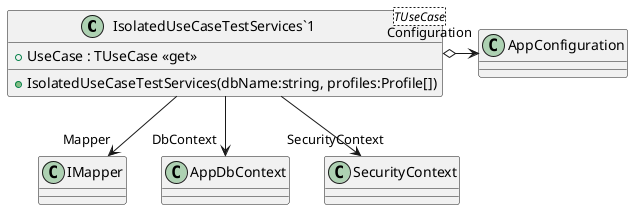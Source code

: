@startuml
class "IsolatedUseCaseTestServices`1"<TUseCase> {
    + IsolatedUseCaseTestServices(dbName:string, profiles:Profile[])
    + UseCase : TUseCase <<get>>
}
"IsolatedUseCaseTestServices`1" --> "Mapper" IMapper
"IsolatedUseCaseTestServices`1" --> "DbContext" AppDbContext
"IsolatedUseCaseTestServices`1" o-> "Configuration" AppConfiguration
"IsolatedUseCaseTestServices`1" --> "SecurityContext" SecurityContext
@enduml
